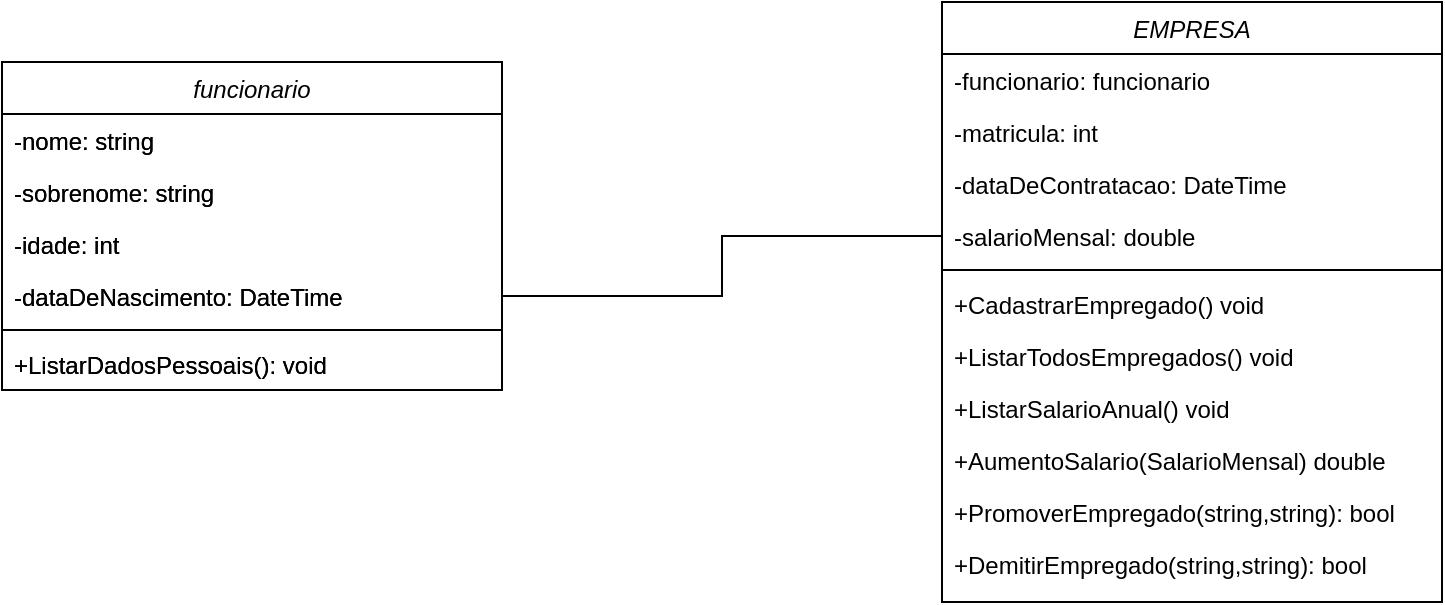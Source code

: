 <mxfile version="22.0.4" type="github">
  <diagram id="C5RBs43oDa-KdzZeNtuy" name="Page-1">
    <mxGraphModel dx="778" dy="522" grid="1" gridSize="10" guides="1" tooltips="1" connect="1" arrows="1" fold="1" page="1" pageScale="1" pageWidth="827" pageHeight="1169" math="0" shadow="0">
      <root>
        <mxCell id="WIyWlLk6GJQsqaUBKTNV-0" />
        <mxCell id="WIyWlLk6GJQsqaUBKTNV-1" parent="WIyWlLk6GJQsqaUBKTNV-0" />
        <mxCell id="0zaWkgmsqDVjbQXVcAwj-0" value="funcionario" style="swimlane;fontStyle=2;align=center;verticalAlign=top;childLayout=stackLayout;horizontal=1;startSize=26;horizontalStack=0;resizeParent=1;resizeLast=0;collapsible=1;marginBottom=0;rounded=0;shadow=0;strokeWidth=1;" vertex="1" parent="WIyWlLk6GJQsqaUBKTNV-1">
          <mxGeometry x="60" y="100" width="250" height="164" as="geometry">
            <mxRectangle x="230" y="140" width="160" height="26" as="alternateBounds" />
          </mxGeometry>
        </mxCell>
        <mxCell id="0zaWkgmsqDVjbQXVcAwj-1" value="-nome: string" style="text;align=left;verticalAlign=top;spacingLeft=4;spacingRight=4;overflow=hidden;rotatable=0;points=[[0,0.5],[1,0.5]];portConstraint=eastwest;" vertex="1" parent="0zaWkgmsqDVjbQXVcAwj-0">
          <mxGeometry y="26" width="250" height="26" as="geometry" />
        </mxCell>
        <mxCell id="0zaWkgmsqDVjbQXVcAwj-2" value="-sobrenome: string" style="text;align=left;verticalAlign=top;spacingLeft=4;spacingRight=4;overflow=hidden;rotatable=0;points=[[0,0.5],[1,0.5]];portConstraint=eastwest;" vertex="1" parent="0zaWkgmsqDVjbQXVcAwj-0">
          <mxGeometry y="52" width="250" height="26" as="geometry" />
        </mxCell>
        <mxCell id="0zaWkgmsqDVjbQXVcAwj-3" value="-idade: int" style="text;align=left;verticalAlign=top;spacingLeft=4;spacingRight=4;overflow=hidden;rotatable=0;points=[[0,0.5],[1,0.5]];portConstraint=eastwest;rounded=0;shadow=0;html=0;" vertex="1" parent="0zaWkgmsqDVjbQXVcAwj-0">
          <mxGeometry y="78" width="250" height="26" as="geometry" />
        </mxCell>
        <mxCell id="0zaWkgmsqDVjbQXVcAwj-4" value="-dataDeNascimento: DateTime" style="text;align=left;verticalAlign=top;spacingLeft=4;spacingRight=4;overflow=hidden;rotatable=0;points=[[0,0.5],[1,0.5]];portConstraint=eastwest;rounded=0;shadow=0;html=0;" vertex="1" parent="0zaWkgmsqDVjbQXVcAwj-0">
          <mxGeometry y="104" width="250" height="26" as="geometry" />
        </mxCell>
        <mxCell id="0zaWkgmsqDVjbQXVcAwj-5" value="" style="line;html=1;strokeWidth=1;align=left;verticalAlign=middle;spacingTop=-1;spacingLeft=3;spacingRight=3;rotatable=0;labelPosition=right;points=[];portConstraint=eastwest;" vertex="1" parent="0zaWkgmsqDVjbQXVcAwj-0">
          <mxGeometry y="130" width="250" height="8" as="geometry" />
        </mxCell>
        <mxCell id="0zaWkgmsqDVjbQXVcAwj-6" value="+ListarDadosPessoais(): void" style="text;align=left;verticalAlign=top;spacingLeft=4;spacingRight=4;overflow=hidden;rotatable=0;points=[[0,0.5],[1,0.5]];portConstraint=eastwest;" vertex="1" parent="0zaWkgmsqDVjbQXVcAwj-0">
          <mxGeometry y="138" width="250" height="26" as="geometry" />
        </mxCell>
        <mxCell id="0zaWkgmsqDVjbQXVcAwj-7" value="funcionario" style="swimlane;fontStyle=2;align=center;verticalAlign=top;childLayout=stackLayout;horizontal=1;startSize=26;horizontalStack=0;resizeParent=1;resizeLast=0;collapsible=1;marginBottom=0;rounded=0;shadow=0;strokeWidth=1;" vertex="1" parent="WIyWlLk6GJQsqaUBKTNV-1">
          <mxGeometry x="60" y="100" width="250" height="164" as="geometry">
            <mxRectangle x="230" y="140" width="160" height="26" as="alternateBounds" />
          </mxGeometry>
        </mxCell>
        <mxCell id="0zaWkgmsqDVjbQXVcAwj-8" value="-nome: string" style="text;align=left;verticalAlign=top;spacingLeft=4;spacingRight=4;overflow=hidden;rotatable=0;points=[[0,0.5],[1,0.5]];portConstraint=eastwest;" vertex="1" parent="0zaWkgmsqDVjbQXVcAwj-7">
          <mxGeometry y="26" width="250" height="26" as="geometry" />
        </mxCell>
        <mxCell id="0zaWkgmsqDVjbQXVcAwj-9" value="-sobrenome: string" style="text;align=left;verticalAlign=top;spacingLeft=4;spacingRight=4;overflow=hidden;rotatable=0;points=[[0,0.5],[1,0.5]];portConstraint=eastwest;" vertex="1" parent="0zaWkgmsqDVjbQXVcAwj-7">
          <mxGeometry y="52" width="250" height="26" as="geometry" />
        </mxCell>
        <mxCell id="0zaWkgmsqDVjbQXVcAwj-10" value="-idade: int" style="text;align=left;verticalAlign=top;spacingLeft=4;spacingRight=4;overflow=hidden;rotatable=0;points=[[0,0.5],[1,0.5]];portConstraint=eastwest;rounded=0;shadow=0;html=0;" vertex="1" parent="0zaWkgmsqDVjbQXVcAwj-7">
          <mxGeometry y="78" width="250" height="26" as="geometry" />
        </mxCell>
        <mxCell id="0zaWkgmsqDVjbQXVcAwj-11" value="-dataDeNascimento: DateTime" style="text;align=left;verticalAlign=top;spacingLeft=4;spacingRight=4;overflow=hidden;rotatable=0;points=[[0,0.5],[1,0.5]];portConstraint=eastwest;rounded=0;shadow=0;html=0;" vertex="1" parent="0zaWkgmsqDVjbQXVcAwj-7">
          <mxGeometry y="104" width="250" height="26" as="geometry" />
        </mxCell>
        <mxCell id="0zaWkgmsqDVjbQXVcAwj-12" value="" style="line;html=1;strokeWidth=1;align=left;verticalAlign=middle;spacingTop=-1;spacingLeft=3;spacingRight=3;rotatable=0;labelPosition=right;points=[];portConstraint=eastwest;" vertex="1" parent="0zaWkgmsqDVjbQXVcAwj-7">
          <mxGeometry y="130" width="250" height="8" as="geometry" />
        </mxCell>
        <mxCell id="0zaWkgmsqDVjbQXVcAwj-13" value="+ListarDadosPessoais(): void" style="text;align=left;verticalAlign=top;spacingLeft=4;spacingRight=4;overflow=hidden;rotatable=0;points=[[0,0.5],[1,0.5]];portConstraint=eastwest;" vertex="1" parent="0zaWkgmsqDVjbQXVcAwj-7">
          <mxGeometry y="138" width="250" height="26" as="geometry" />
        </mxCell>
        <mxCell id="0zaWkgmsqDVjbQXVcAwj-14" value="EMPRESA" style="swimlane;fontStyle=2;align=center;verticalAlign=top;childLayout=stackLayout;horizontal=1;startSize=26;horizontalStack=0;resizeParent=1;resizeLast=0;collapsible=1;marginBottom=0;rounded=0;shadow=0;strokeWidth=1;" vertex="1" parent="WIyWlLk6GJQsqaUBKTNV-1">
          <mxGeometry x="530" y="70" width="250" height="300" as="geometry">
            <mxRectangle x="230" y="140" width="160" height="26" as="alternateBounds" />
          </mxGeometry>
        </mxCell>
        <mxCell id="0zaWkgmsqDVjbQXVcAwj-15" value="-funcionario: funcionario" style="text;align=left;verticalAlign=top;spacingLeft=4;spacingRight=4;overflow=hidden;rotatable=0;points=[[0,0.5],[1,0.5]];portConstraint=eastwest;" vertex="1" parent="0zaWkgmsqDVjbQXVcAwj-14">
          <mxGeometry y="26" width="250" height="26" as="geometry" />
        </mxCell>
        <mxCell id="0zaWkgmsqDVjbQXVcAwj-16" value="-matricula: int" style="text;align=left;verticalAlign=top;spacingLeft=4;spacingRight=4;overflow=hidden;rotatable=0;points=[[0,0.5],[1,0.5]];portConstraint=eastwest;rounded=0;shadow=0;html=0;" vertex="1" parent="0zaWkgmsqDVjbQXVcAwj-14">
          <mxGeometry y="52" width="250" height="26" as="geometry" />
        </mxCell>
        <mxCell id="0zaWkgmsqDVjbQXVcAwj-17" value="-dataDeContratacao: DateTime" style="text;align=left;verticalAlign=top;spacingLeft=4;spacingRight=4;overflow=hidden;rotatable=0;points=[[0,0.5],[1,0.5]];portConstraint=eastwest;rounded=0;shadow=0;html=0;" vertex="1" parent="0zaWkgmsqDVjbQXVcAwj-14">
          <mxGeometry y="78" width="250" height="26" as="geometry" />
        </mxCell>
        <mxCell id="0zaWkgmsqDVjbQXVcAwj-18" value="-salarioMensal: double" style="text;align=left;verticalAlign=top;spacingLeft=4;spacingRight=4;overflow=hidden;rotatable=0;points=[[0,0.5],[1,0.5]];portConstraint=eastwest;rounded=0;shadow=0;html=0;" vertex="1" parent="0zaWkgmsqDVjbQXVcAwj-14">
          <mxGeometry y="104" width="250" height="26" as="geometry" />
        </mxCell>
        <mxCell id="0zaWkgmsqDVjbQXVcAwj-19" value="" style="line;html=1;strokeWidth=1;align=left;verticalAlign=middle;spacingTop=-1;spacingLeft=3;spacingRight=3;rotatable=0;labelPosition=right;points=[];portConstraint=eastwest;" vertex="1" parent="0zaWkgmsqDVjbQXVcAwj-14">
          <mxGeometry y="130" width="250" height="8" as="geometry" />
        </mxCell>
        <mxCell id="0zaWkgmsqDVjbQXVcAwj-20" value="+CadastrarEmpregado() void" style="text;align=left;verticalAlign=top;spacingLeft=4;spacingRight=4;overflow=hidden;rotatable=0;points=[[0,0.5],[1,0.5]];portConstraint=eastwest;" vertex="1" parent="0zaWkgmsqDVjbQXVcAwj-14">
          <mxGeometry y="138" width="250" height="26" as="geometry" />
        </mxCell>
        <mxCell id="0zaWkgmsqDVjbQXVcAwj-21" value="+ListarTodosEmpregados() void" style="text;align=left;verticalAlign=top;spacingLeft=4;spacingRight=4;overflow=hidden;rotatable=0;points=[[0,0.5],[1,0.5]];portConstraint=eastwest;" vertex="1" parent="0zaWkgmsqDVjbQXVcAwj-14">
          <mxGeometry y="164" width="250" height="26" as="geometry" />
        </mxCell>
        <mxCell id="0zaWkgmsqDVjbQXVcAwj-22" value="+ListarSalarioAnual() void" style="text;align=left;verticalAlign=top;spacingLeft=4;spacingRight=4;overflow=hidden;rotatable=0;points=[[0,0.5],[1,0.5]];portConstraint=eastwest;" vertex="1" parent="0zaWkgmsqDVjbQXVcAwj-14">
          <mxGeometry y="190" width="250" height="26" as="geometry" />
        </mxCell>
        <mxCell id="0zaWkgmsqDVjbQXVcAwj-23" value="+AumentoSalario(SalarioMensal) double" style="text;align=left;verticalAlign=top;spacingLeft=4;spacingRight=4;overflow=hidden;rotatable=0;points=[[0,0.5],[1,0.5]];portConstraint=eastwest;" vertex="1" parent="0zaWkgmsqDVjbQXVcAwj-14">
          <mxGeometry y="216" width="250" height="26" as="geometry" />
        </mxCell>
        <mxCell id="0zaWkgmsqDVjbQXVcAwj-24" value="+PromoverEmpregado(string,string): bool" style="text;align=left;verticalAlign=top;spacingLeft=4;spacingRight=4;overflow=hidden;rotatable=0;points=[[0,0.5],[1,0.5]];portConstraint=eastwest;" vertex="1" parent="0zaWkgmsqDVjbQXVcAwj-14">
          <mxGeometry y="242" width="250" height="26" as="geometry" />
        </mxCell>
        <mxCell id="0zaWkgmsqDVjbQXVcAwj-25" value="+DemitirEmpregado(string,string): bool" style="text;align=left;verticalAlign=top;spacingLeft=4;spacingRight=4;overflow=hidden;rotatable=0;points=[[0,0.5],[1,0.5]];portConstraint=eastwest;" vertex="1" parent="0zaWkgmsqDVjbQXVcAwj-14">
          <mxGeometry y="268" width="250" height="26" as="geometry" />
        </mxCell>
        <mxCell id="0zaWkgmsqDVjbQXVcAwj-26" style="rounded=0;orthogonalLoop=1;jettySize=auto;html=1;exitX=0;exitY=0.5;exitDx=0;exitDy=0;strokeColor=default;endArrow=none;endFill=0;entryX=1;entryY=0.5;entryDx=0;entryDy=0;edgeStyle=orthogonalEdgeStyle;" edge="1" parent="WIyWlLk6GJQsqaUBKTNV-1" source="0zaWkgmsqDVjbQXVcAwj-18" target="0zaWkgmsqDVjbQXVcAwj-11">
          <mxGeometry relative="1" as="geometry">
            <mxPoint x="310" y="190" as="targetPoint" />
          </mxGeometry>
        </mxCell>
      </root>
    </mxGraphModel>
  </diagram>
</mxfile>
